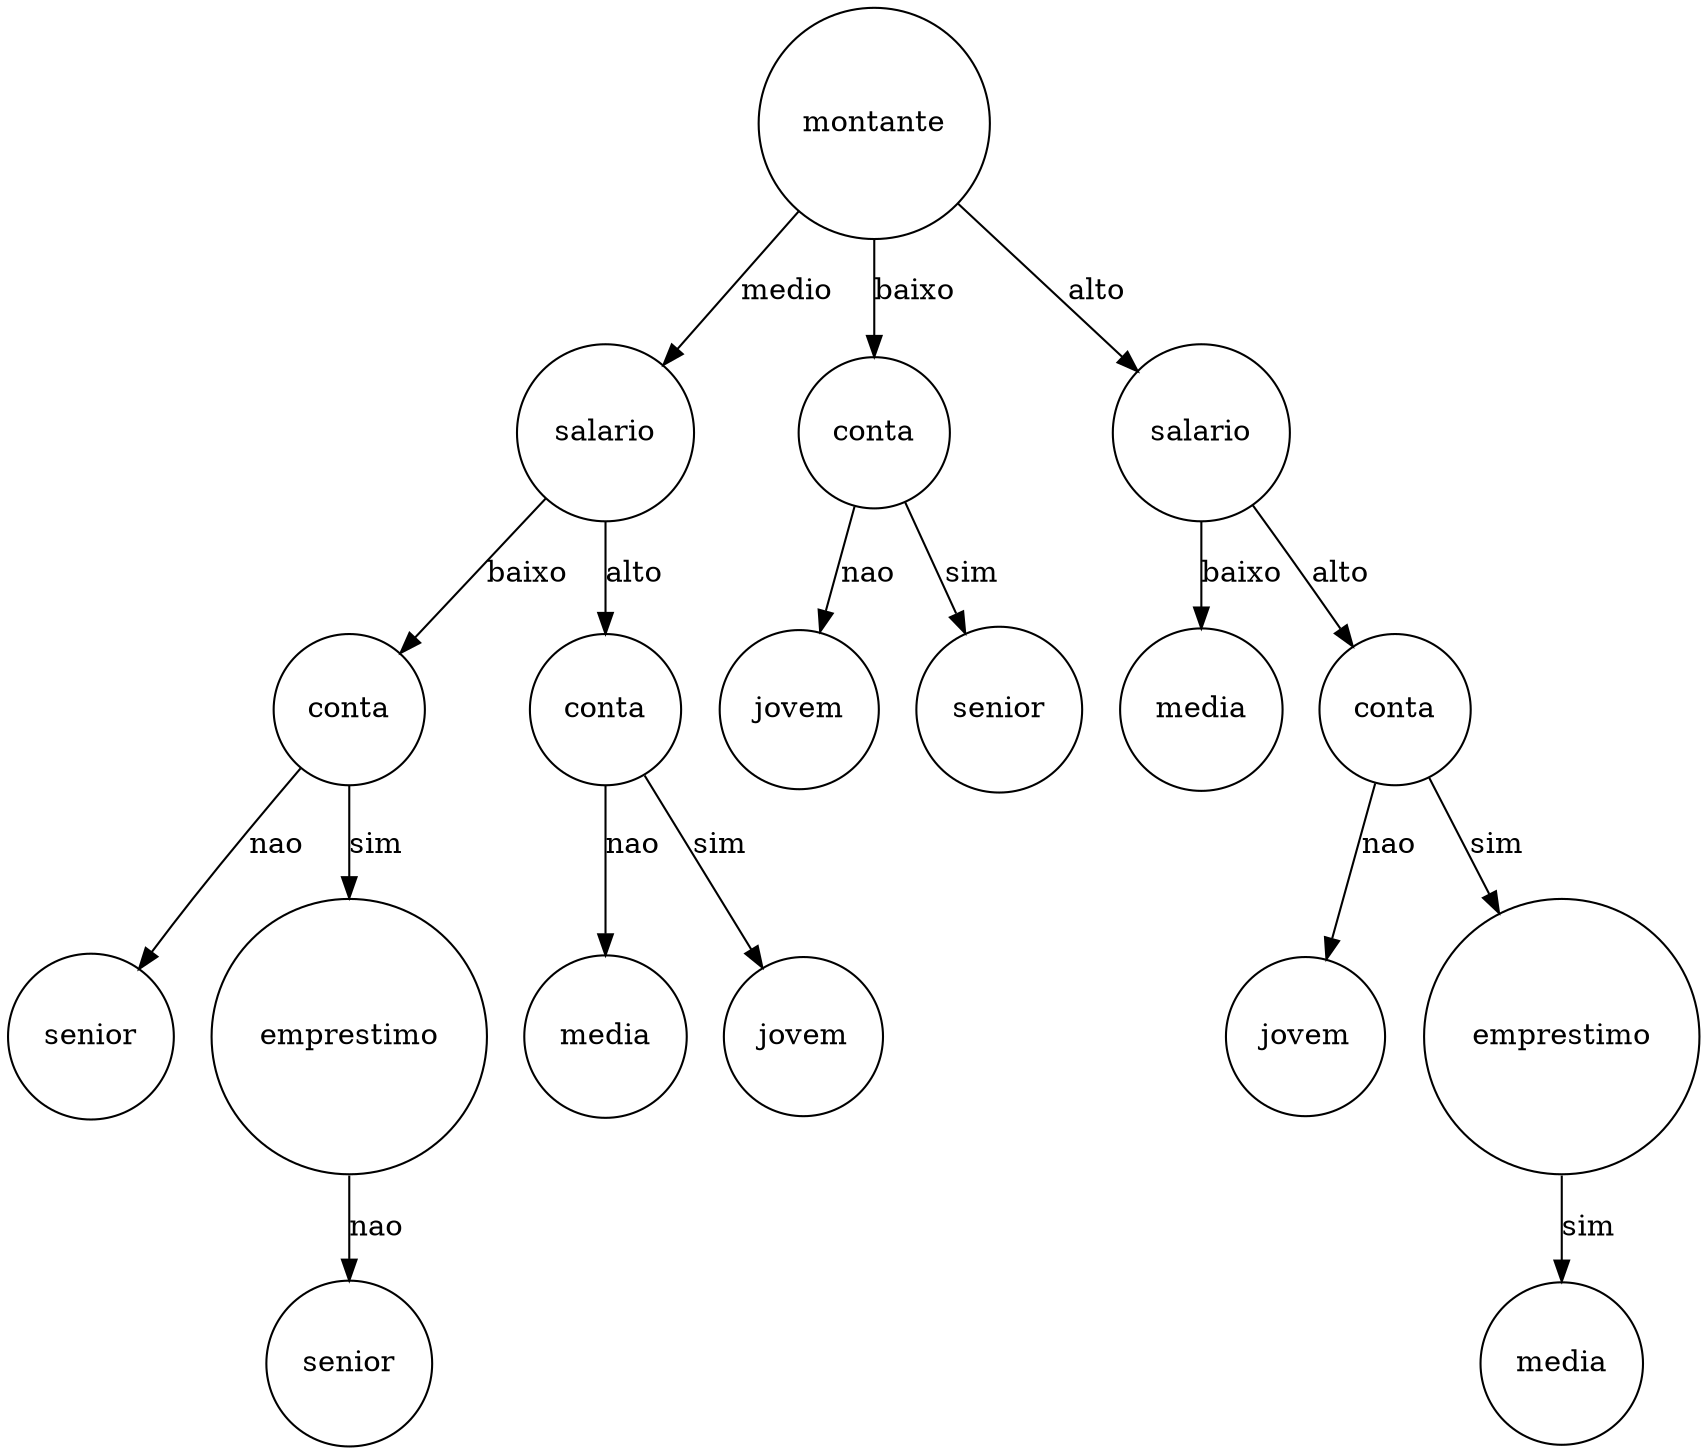 digraph {
	node [shape=circle]
	montante0 [label=montante]
	salario3 [label=salario]
	conta6 [label=conta]
	senior9 [label=senior]
		conta6 -> senior9 [label=nao]
	emprestimo10 [label=emprestimo]
	senior13 [label=senior]
		emprestimo10 -> senior13 [label=nao]
		conta6 -> emprestimo10 [label=sim]
		salario3 -> conta6 [label=baixo]
	conta7 [label=conta]
	media10 [label=media]
		conta7 -> media10 [label=nao]
	jovem11 [label=jovem]
		conta7 -> jovem11 [label=sim]
		salario3 -> conta7 [label=alto]
		montante0 -> salario3 [label=medio]
	conta4 [label=conta]
	jovem7 [label=jovem]
		conta4 -> jovem7 [label=nao]
	senior8 [label=senior]
		conta4 -> senior8 [label=sim]
		montante0 -> conta4 [label=baixo]
	salario5 [label=salario]
	media8 [label=media]
		salario5 -> media8 [label=baixo]
	conta9 [label=conta]
	jovem12 [label=jovem]
		conta9 -> jovem12 [label=nao]
	emprestimo13 [label=emprestimo]
	media16 [label=media]
		emprestimo13 -> media16 [label=sim]
		conta9 -> emprestimo13 [label=sim]
		salario5 -> conta9 [label=alto]
		montante0 -> salario5 [label=alto]
}